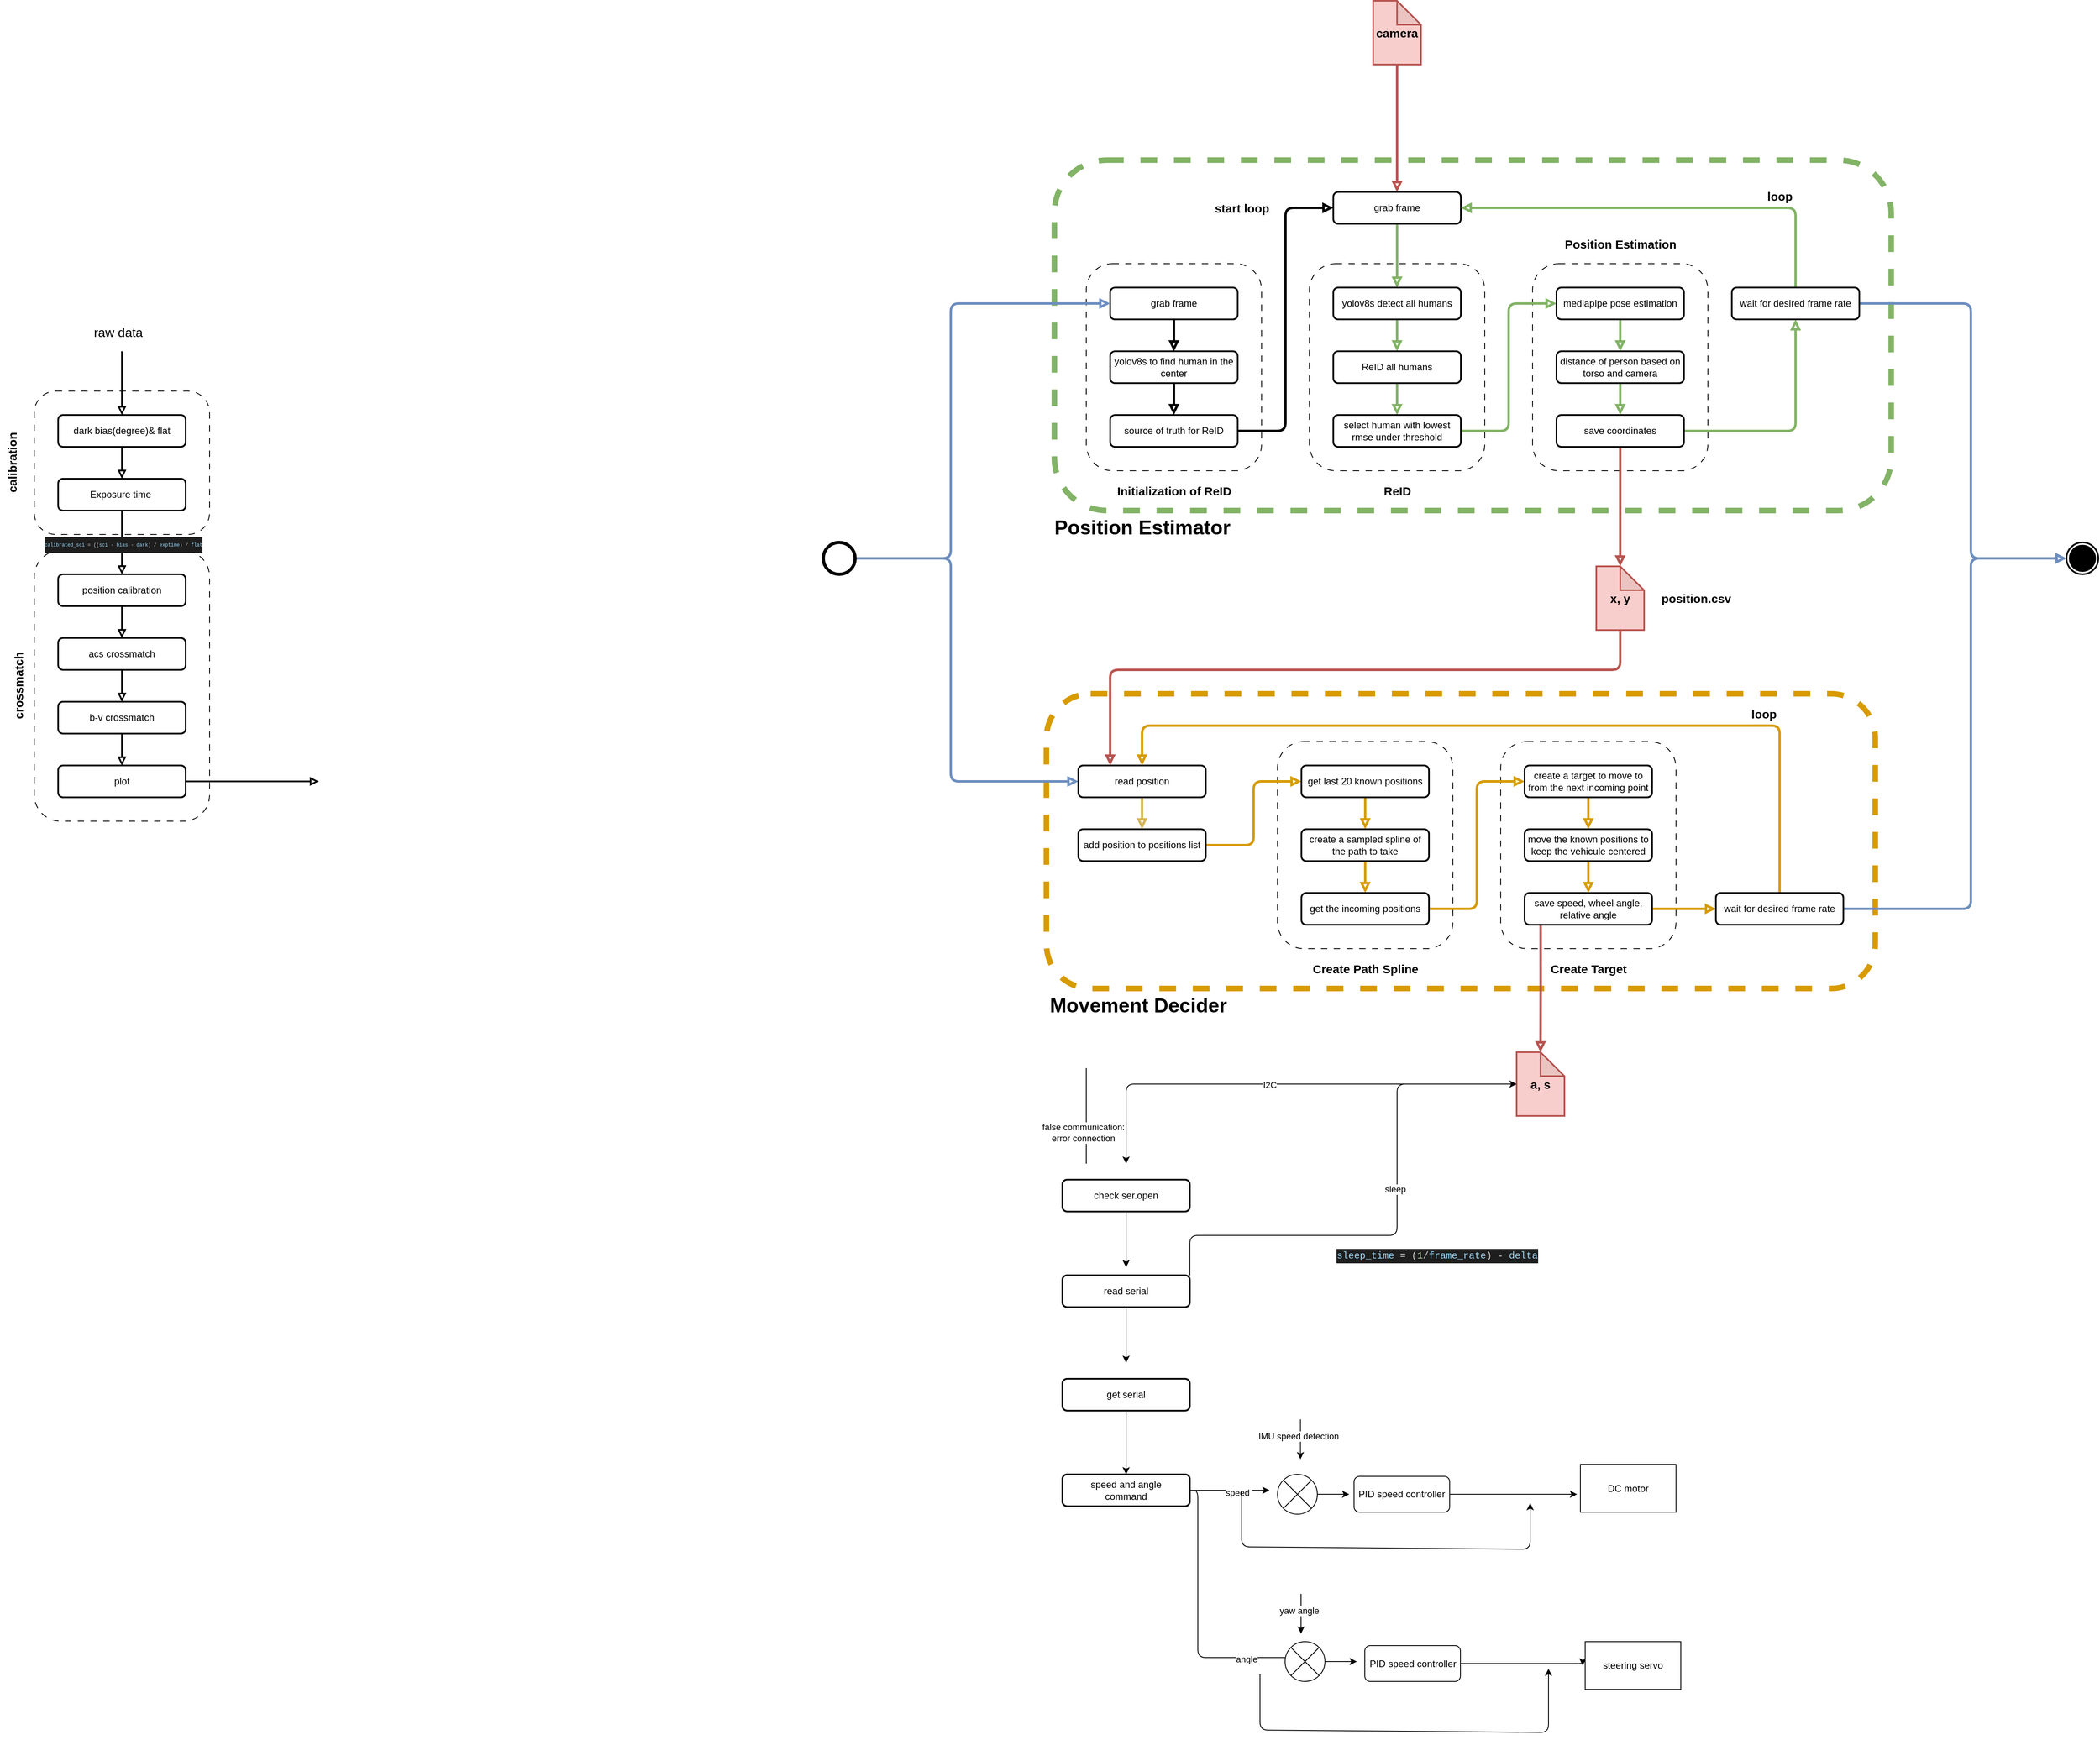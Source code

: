 <mxfile>
    <diagram id="vYnBR3UnJ0ublm0JFDWI" name="Page-1">
        <mxGraphModel dx="1246" dy="1434" grid="0" gridSize="10" guides="1" tooltips="1" connect="1" arrows="1" fold="1" page="0" pageScale="1" pageWidth="2339" pageHeight="3300" math="0" shadow="0">
            <root>
                <mxCell id="0"/>
                <mxCell id="1" parent="0"/>
                <mxCell id="140" value="" style="rounded=1;whiteSpace=wrap;html=1;strokeWidth=7;dashed=1;fillColor=none;strokeColor=#d79b00;perimeterSpacing=0;" parent="1" vertex="1">
                    <mxGeometry x="1400" y="550" width="1040" height="370" as="geometry"/>
                </mxCell>
                <mxCell id="139" value="" style="rounded=1;whiteSpace=wrap;html=1;strokeWidth=1;dashed=1;dashPattern=8 8;fillColor=none;" parent="1" vertex="1">
                    <mxGeometry x="1970" y="610" width="220" height="260" as="geometry"/>
                </mxCell>
                <mxCell id="137" value="" style="rounded=1;whiteSpace=wrap;html=1;strokeWidth=1;dashed=1;dashPattern=8 8;fillColor=none;" parent="1" vertex="1">
                    <mxGeometry x="1690" y="610" width="220" height="260" as="geometry"/>
                </mxCell>
                <mxCell id="99" value="" style="rounded=1;whiteSpace=wrap;html=1;strokeWidth=7;dashed=1;fillColor=none;strokeColor=#82b366;perimeterSpacing=0;" parent="1" vertex="1">
                    <mxGeometry x="1410" y="-120" width="1050" height="440" as="geometry"/>
                </mxCell>
                <mxCell id="93" value="" style="rounded=1;whiteSpace=wrap;html=1;strokeWidth=1;dashed=1;dashPattern=8 8;fillColor=none;" parent="1" vertex="1">
                    <mxGeometry x="2010" y="10" width="220" height="260" as="geometry"/>
                </mxCell>
                <mxCell id="79" value="" style="rounded=1;whiteSpace=wrap;html=1;strokeWidth=1;dashed=1;dashPattern=8 8;fillColor=none;" parent="1" vertex="1">
                    <mxGeometry x="1730" y="10" width="220" height="260" as="geometry"/>
                </mxCell>
                <mxCell id="68" value="" style="rounded=1;whiteSpace=wrap;html=1;strokeWidth=1;dashed=1;dashPattern=8 8;fillColor=none;" parent="1" vertex="1">
                    <mxGeometry x="1450" y="10" width="220" height="260" as="geometry"/>
                </mxCell>
                <mxCell id="21" value="" style="rounded=1;whiteSpace=wrap;html=1;strokeWidth=1;dashed=1;dashPattern=8 8;fillColor=none;" parent="1" vertex="1">
                    <mxGeometry x="130" y="370" width="220" height="340" as="geometry"/>
                </mxCell>
                <mxCell id="25" value="" style="rounded=1;whiteSpace=wrap;html=1;strokeWidth=1;dashed=1;dashPattern=8 8;fillColor=none;" parent="1" vertex="1">
                    <mxGeometry x="130" y="170" width="220" height="180" as="geometry"/>
                </mxCell>
                <mxCell id="9" style="edgeStyle=none;html=1;strokeWidth=2;endArrow=block;endFill=0;" parent="1" source="2" target="8" edge="1">
                    <mxGeometry relative="1" as="geometry"/>
                </mxCell>
                <mxCell id="2" value="dark bias(degree)&amp;amp; flat" style="rounded=1;whiteSpace=wrap;html=1;fillColor=none;strokeWidth=2;" parent="1" vertex="1">
                    <mxGeometry x="160" y="200" width="160" height="40" as="geometry"/>
                </mxCell>
                <mxCell id="7" style="edgeStyle=none;html=1;strokeWidth=2;endArrow=block;endFill=0;" parent="1" target="2" edge="1">
                    <mxGeometry relative="1" as="geometry">
                        <mxPoint x="240.0" y="120" as="sourcePoint"/>
                    </mxGeometry>
                </mxCell>
                <mxCell id="22" style="edgeStyle=none;html=1;strokeWidth=2;endArrow=block;endFill=0;" parent="1" source="8" target="10" edge="1">
                    <mxGeometry relative="1" as="geometry"/>
                </mxCell>
                <mxCell id="8" value="Exposure time&amp;nbsp;" style="rounded=1;whiteSpace=wrap;html=1;fillColor=none;strokeWidth=2;" parent="1" vertex="1">
                    <mxGeometry x="160" y="280" width="160" height="40" as="geometry"/>
                </mxCell>
                <mxCell id="14" style="edgeStyle=none;html=1;strokeWidth=2;endArrow=block;endFill=0;" parent="1" source="10" target="11" edge="1">
                    <mxGeometry relative="1" as="geometry"/>
                </mxCell>
                <mxCell id="10" value="position calibration" style="rounded=1;whiteSpace=wrap;html=1;fillColor=none;strokeWidth=2;" parent="1" vertex="1">
                    <mxGeometry x="160" y="400" width="160" height="40" as="geometry"/>
                </mxCell>
                <mxCell id="15" style="edgeStyle=none;html=1;strokeWidth=2;endArrow=block;endFill=0;" parent="1" source="11" target="12" edge="1">
                    <mxGeometry relative="1" as="geometry"/>
                </mxCell>
                <mxCell id="11" value="acs crossmatch" style="rounded=1;whiteSpace=wrap;html=1;fillColor=none;strokeWidth=2;" parent="1" vertex="1">
                    <mxGeometry x="160" y="480" width="160" height="40" as="geometry"/>
                </mxCell>
                <mxCell id="17" style="edgeStyle=none;html=1;strokeWidth=2;endArrow=block;endFill=0;" parent="1" source="12" target="16" edge="1">
                    <mxGeometry relative="1" as="geometry"/>
                </mxCell>
                <mxCell id="12" value="b-v crossmatch" style="rounded=1;whiteSpace=wrap;html=1;fillColor=none;strokeWidth=2;" parent="1" vertex="1">
                    <mxGeometry x="160" y="560" width="160" height="40" as="geometry"/>
                </mxCell>
                <mxCell id="48" style="edgeStyle=none;html=1;strokeWidth=2;fontSize=15;endArrow=block;endFill=0;exitX=1;exitY=0.5;exitDx=0;exitDy=0;" parent="1" source="16" edge="1">
                    <mxGeometry relative="1" as="geometry">
                        <Array as="points">
                            <mxPoint x="390" y="660"/>
                        </Array>
                        <mxPoint x="487" y="660" as="targetPoint"/>
                    </mxGeometry>
                </mxCell>
                <mxCell id="16" value="plot" style="rounded=1;whiteSpace=wrap;html=1;fillColor=none;strokeWidth=2;" parent="1" vertex="1">
                    <mxGeometry x="160" y="640" width="160" height="40" as="geometry"/>
                </mxCell>
                <mxCell id="26" value="&lt;b&gt;&lt;font style=&quot;font-size: 15px;&quot;&gt;calibration&lt;br&gt;&lt;/font&gt;&lt;/b&gt;" style="text;html=1;align=center;verticalAlign=middle;resizable=0;points=[];autosize=1;strokeColor=none;fillColor=none;dashed=1;dashPattern=8 8;strokeWidth=1;rotation=-90;" parent="1" vertex="1">
                    <mxGeometry x="55" y="245" width="94" height="30" as="geometry"/>
                </mxCell>
                <mxCell id="27" value="&lt;b&gt;&lt;font style=&quot;font-size: 15px;&quot;&gt;crossmatch&lt;br&gt;&lt;/font&gt;&lt;/b&gt;" style="text;html=1;align=center;verticalAlign=middle;resizable=0;points=[];autosize=1;strokeColor=none;fillColor=none;dashed=1;dashPattern=8 8;strokeWidth=1;rotation=-90;" parent="1" vertex="1">
                    <mxGeometry x="59" y="525" width="102" height="30" as="geometry"/>
                </mxCell>
                <mxCell id="66" style="edgeStyle=none;html=1;entryX=0.5;entryY=0;entryDx=0;entryDy=0;endArrow=block;endFill=0;strokeWidth=3;" parent="1" source="61" target="62" edge="1">
                    <mxGeometry relative="1" as="geometry"/>
                </mxCell>
                <mxCell id="61" value="grab frame" style="rounded=1;whiteSpace=wrap;html=1;fillColor=none;strokeWidth=2;" parent="1" vertex="1">
                    <mxGeometry x="1480" y="40" width="160" height="40" as="geometry"/>
                </mxCell>
                <mxCell id="67" style="edgeStyle=elbowEdgeStyle;html=1;strokeWidth=3;endArrow=block;endFill=0;" parent="1" source="62" target="65" edge="1">
                    <mxGeometry relative="1" as="geometry"/>
                </mxCell>
                <mxCell id="62" value="yolov8s to find human in the center" style="rounded=1;whiteSpace=wrap;html=1;fillColor=none;strokeWidth=2;" parent="1" vertex="1">
                    <mxGeometry x="1480" y="120" width="160" height="40" as="geometry"/>
                </mxCell>
                <mxCell id="83" style="edgeStyle=elbowEdgeStyle;html=1;strokeWidth=3;endArrow=block;endFill=0;" parent="1" source="65" target="72" edge="1">
                    <mxGeometry relative="1" as="geometry"/>
                </mxCell>
                <mxCell id="65" value="source of truth for ReID" style="rounded=1;whiteSpace=wrap;html=1;fillColor=none;strokeWidth=2;" parent="1" vertex="1">
                    <mxGeometry x="1480" y="200" width="160" height="40" as="geometry"/>
                </mxCell>
                <mxCell id="104" style="edgeStyle=elbowEdgeStyle;html=1;strokeWidth=3;fontSize=15;endArrow=block;endFill=0;fillColor=#dae8fc;strokeColor=#6c8ebf;" parent="1" source="69" target="61" edge="1">
                    <mxGeometry relative="1" as="geometry">
                        <Array as="points">
                            <mxPoint x="1280" y="220"/>
                        </Array>
                    </mxGeometry>
                </mxCell>
                <mxCell id="126" style="edgeStyle=elbowEdgeStyle;html=1;strokeWidth=3;fontSize=20;endArrow=block;endFill=0;fillColor=#dae8fc;strokeColor=#6c8ebf;" parent="1" source="69" target="111" edge="1">
                    <mxGeometry relative="1" as="geometry">
                        <Array as="points">
                            <mxPoint x="1280" y="520"/>
                        </Array>
                    </mxGeometry>
                </mxCell>
                <mxCell id="69" value="" style="ellipse;strokeWidth=4;fillColor=none;" parent="1" vertex="1">
                    <mxGeometry x="1120" y="360" width="40" height="40" as="geometry"/>
                </mxCell>
                <mxCell id="71" value="&lt;span style=&quot;font-size: 15px;&quot;&gt;&lt;b&gt;Initialization of ReID&lt;/b&gt;&lt;/span&gt;" style="text;html=1;align=center;verticalAlign=middle;resizable=0;points=[];autosize=1;strokeColor=none;fillColor=none;dashed=1;dashPattern=8 8;strokeWidth=1;rotation=0;" parent="1" vertex="1">
                    <mxGeometry x="1475" y="280" width="170" height="30" as="geometry"/>
                </mxCell>
                <mxCell id="74" style="edgeStyle=none;html=1;strokeWidth=3;endArrow=block;endFill=0;fillColor=#d5e8d4;strokeColor=#82b366;" parent="1" source="72" target="73" edge="1">
                    <mxGeometry relative="1" as="geometry"/>
                </mxCell>
                <mxCell id="72" value="grab frame" style="rounded=1;whiteSpace=wrap;html=1;fillColor=none;strokeWidth=2;" parent="1" vertex="1">
                    <mxGeometry x="1760" y="-80" width="160" height="40" as="geometry"/>
                </mxCell>
                <mxCell id="77" style="edgeStyle=none;html=1;strokeWidth=3;endArrow=block;endFill=0;fillColor=#d5e8d4;strokeColor=#82b366;" parent="1" source="73" target="75" edge="1">
                    <mxGeometry relative="1" as="geometry"/>
                </mxCell>
                <mxCell id="73" value="yolov8s detect all humans" style="rounded=1;whiteSpace=wrap;html=1;fillColor=none;strokeWidth=2;" parent="1" vertex="1">
                    <mxGeometry x="1760" y="40" width="160" height="40" as="geometry"/>
                </mxCell>
                <mxCell id="78" style="edgeStyle=none;html=1;strokeWidth=3;endArrow=block;endFill=0;fillColor=#d5e8d4;strokeColor=#82b366;" parent="1" source="75" target="76" edge="1">
                    <mxGeometry relative="1" as="geometry"/>
                </mxCell>
                <mxCell id="75" value="ReID all humans" style="rounded=1;whiteSpace=wrap;html=1;fillColor=none;strokeWidth=2;" parent="1" vertex="1">
                    <mxGeometry x="1760" y="120" width="160" height="40" as="geometry"/>
                </mxCell>
                <mxCell id="85" style="edgeStyle=elbowEdgeStyle;html=1;strokeWidth=3;endArrow=block;endFill=0;fillColor=#d5e8d4;strokeColor=#82b366;" parent="1" source="76" target="84" edge="1">
                    <mxGeometry relative="1" as="geometry"/>
                </mxCell>
                <mxCell id="76" value="select human with lowest rmse under threshold" style="rounded=1;whiteSpace=wrap;html=1;fillColor=none;strokeWidth=2;" parent="1" vertex="1">
                    <mxGeometry x="1760" y="200" width="160" height="40" as="geometry"/>
                </mxCell>
                <mxCell id="81" value="&lt;span style=&quot;font-size: 15px;&quot;&gt;&lt;b&gt;ReID&lt;/b&gt;&lt;/span&gt;" style="text;html=1;align=center;verticalAlign=middle;resizable=0;points=[];autosize=1;strokeColor=none;fillColor=none;dashed=1;dashPattern=8 8;strokeWidth=1;rotation=0;" parent="1" vertex="1">
                    <mxGeometry x="1810" y="280" width="60" height="30" as="geometry"/>
                </mxCell>
                <mxCell id="87" style="edgeStyle=elbowEdgeStyle;html=1;strokeWidth=3;endArrow=block;endFill=0;fillColor=#d5e8d4;strokeColor=#82b366;" parent="1" source="84" target="86" edge="1">
                    <mxGeometry relative="1" as="geometry"/>
                </mxCell>
                <mxCell id="84" value="mediapipe pose estimation" style="rounded=1;whiteSpace=wrap;html=1;fillColor=none;strokeWidth=2;" parent="1" vertex="1">
                    <mxGeometry x="2040" y="40" width="160" height="40" as="geometry"/>
                </mxCell>
                <mxCell id="92" style="edgeStyle=elbowEdgeStyle;html=1;strokeWidth=3;fontSize=15;endArrow=block;endFill=0;fillColor=#d5e8d4;strokeColor=#82b366;" parent="1" source="86" target="88" edge="1">
                    <mxGeometry relative="1" as="geometry"/>
                </mxCell>
                <mxCell id="86" value="distance of person based on torso and camera" style="rounded=1;whiteSpace=wrap;html=1;fillColor=none;strokeWidth=2;" parent="1" vertex="1">
                    <mxGeometry x="2040" y="120" width="160" height="40" as="geometry"/>
                </mxCell>
                <mxCell id="91" style="edgeStyle=elbowEdgeStyle;html=1;strokeWidth=3;fontSize=15;endArrow=block;endFill=0;fillColor=#f8cecc;strokeColor=#b85450;" parent="1" source="88" target="89" edge="1">
                    <mxGeometry relative="1" as="geometry"/>
                </mxCell>
                <mxCell id="107" style="edgeStyle=elbowEdgeStyle;html=1;strokeWidth=3;fontSize=20;endArrow=block;endFill=0;fillColor=#d5e8d4;strokeColor=#82b366;" parent="1" source="88" target="94" edge="1">
                    <mxGeometry relative="1" as="geometry">
                        <Array as="points">
                            <mxPoint x="2340" y="140"/>
                        </Array>
                    </mxGeometry>
                </mxCell>
                <mxCell id="88" value="save coordinates" style="rounded=1;whiteSpace=wrap;html=1;fillColor=none;strokeWidth=2;" parent="1" vertex="1">
                    <mxGeometry x="2040" y="200" width="160" height="40" as="geometry"/>
                </mxCell>
                <mxCell id="129" style="edgeStyle=orthogonalEdgeStyle;html=1;entryX=0.25;entryY=0;entryDx=0;entryDy=0;strokeWidth=3;fontSize=20;endArrow=block;endFill=0;fillColor=#f8cecc;strokeColor=#b85450;" parent="1" source="89" target="111" edge="1">
                    <mxGeometry relative="1" as="geometry">
                        <Array as="points">
                            <mxPoint x="2120" y="520"/>
                            <mxPoint x="1480" y="520"/>
                        </Array>
                    </mxGeometry>
                </mxCell>
                <mxCell id="89" value="&lt;b&gt;&lt;font style=&quot;font-size: 15px;&quot;&gt;x, y&lt;/font&gt;&lt;/b&gt;" style="shape=note;whiteSpace=wrap;html=1;backgroundOutline=1;darkOpacity=0.05;strokeWidth=2;fillColor=#f8cecc;strokeColor=#b85450;" parent="1" vertex="1">
                    <mxGeometry x="2090" y="390" width="60" height="80" as="geometry"/>
                </mxCell>
                <mxCell id="90" value="&lt;span style=&quot;font-size: 15px;&quot;&gt;&lt;b&gt;position.csv&lt;/b&gt;&lt;/span&gt;" style="text;html=1;align=center;verticalAlign=middle;resizable=0;points=[];autosize=1;strokeColor=none;fillColor=none;dashed=1;dashPattern=8 8;strokeWidth=1;rotation=0;" parent="1" vertex="1">
                    <mxGeometry x="2160" y="415" width="110" height="30" as="geometry"/>
                </mxCell>
                <mxCell id="108" style="edgeStyle=elbowEdgeStyle;html=1;strokeWidth=3;fontSize=20;endArrow=block;endFill=0;fillColor=#d5e8d4;strokeColor=#82b366;" parent="1" source="94" target="72" edge="1">
                    <mxGeometry relative="1" as="geometry">
                        <Array as="points">
                            <mxPoint x="2340"/>
                        </Array>
                    </mxGeometry>
                </mxCell>
                <mxCell id="145" style="edgeStyle=orthogonalEdgeStyle;html=1;entryX=0;entryY=0.5;entryDx=0;entryDy=0;strokeWidth=3;fontSize=25;endArrow=block;endFill=0;fillColor=#dae8fc;strokeColor=#6c8ebf;" parent="1" source="94" target="144" edge="1">
                    <mxGeometry relative="1" as="geometry">
                        <Array as="points">
                            <mxPoint x="2560" y="60"/>
                            <mxPoint x="2560" y="380"/>
                        </Array>
                    </mxGeometry>
                </mxCell>
                <mxCell id="94" value="wait for desired frame rate" style="rounded=1;whiteSpace=wrap;html=1;fillColor=none;strokeWidth=2;" parent="1" vertex="1">
                    <mxGeometry x="2260" y="40" width="160" height="40" as="geometry"/>
                </mxCell>
                <mxCell id="97" value="&lt;span style=&quot;font-size: 15px;&quot;&gt;&lt;b&gt;Position Estimation&lt;/b&gt;&lt;/span&gt;" style="text;html=1;align=center;verticalAlign=middle;resizable=0;points=[];autosize=1;strokeColor=none;fillColor=none;dashed=1;dashPattern=8 8;strokeWidth=1;rotation=0;" parent="1" vertex="1">
                    <mxGeometry x="2040" y="-30" width="160" height="30" as="geometry"/>
                </mxCell>
                <mxCell id="98" value="&lt;span style=&quot;font-size: 15px;&quot;&gt;&lt;b&gt;loop&lt;/b&gt;&lt;/span&gt;" style="text;html=1;align=center;verticalAlign=middle;resizable=0;points=[];autosize=1;strokeColor=none;fillColor=none;dashed=1;dashPattern=8 8;strokeWidth=1;rotation=0;" parent="1" vertex="1">
                    <mxGeometry x="2290" y="-90" width="60" height="30" as="geometry"/>
                </mxCell>
                <mxCell id="102" value="&lt;span style=&quot;font-size: 15px;&quot;&gt;&lt;b&gt;start loop&lt;/b&gt;&lt;/span&gt;" style="text;html=1;align=center;verticalAlign=middle;resizable=0;points=[];autosize=1;strokeColor=none;fillColor=none;dashed=1;dashPattern=8 8;strokeWidth=1;rotation=0;" parent="1" vertex="1">
                    <mxGeometry x="1600" y="-75" width="90" height="30" as="geometry"/>
                </mxCell>
                <mxCell id="105" value="&lt;b style=&quot;&quot;&gt;&lt;font style=&quot;font-size: 25px;&quot;&gt;Position Estimator&lt;/font&gt;&lt;/b&gt;" style="text;html=1;align=center;verticalAlign=middle;resizable=0;points=[];autosize=1;strokeColor=none;fillColor=none;dashed=1;dashPattern=8 8;strokeWidth=1;rotation=0;" parent="1" vertex="1">
                    <mxGeometry x="1400" y="320" width="240" height="40" as="geometry"/>
                </mxCell>
                <mxCell id="110" style="edgeStyle=elbowEdgeStyle;html=1;strokeWidth=3;fontSize=20;endArrow=block;endFill=0;fillColor=#f8cecc;strokeColor=#b85450;" parent="1" source="109" target="72" edge="1">
                    <mxGeometry relative="1" as="geometry"/>
                </mxCell>
                <mxCell id="109" value="&lt;b&gt;&lt;font style=&quot;font-size: 15px;&quot;&gt;camera&lt;/font&gt;&lt;/b&gt;" style="shape=note;whiteSpace=wrap;html=1;backgroundOutline=1;darkOpacity=0.05;strokeWidth=2;fillColor=#f8cecc;strokeColor=#b85450;" parent="1" vertex="1">
                    <mxGeometry x="1810" y="-320" width="60" height="80" as="geometry"/>
                </mxCell>
                <mxCell id="130" style="edgeStyle=orthogonalEdgeStyle;html=1;entryX=0;entryY=0.5;entryDx=0;entryDy=0;strokeWidth=3;fontSize=20;endArrow=block;endFill=0;exitX=1;exitY=0.5;exitDx=0;exitDy=0;fillColor=#ffe6cc;strokeColor=#d79b00;" parent="1" source="131" target="112" edge="1">
                    <mxGeometry relative="1" as="geometry"/>
                </mxCell>
                <mxCell id="136" style="edgeStyle=orthogonalEdgeStyle;html=1;strokeWidth=3;fontSize=20;endArrow=block;endFill=0;fillColor=#fff2cc;strokeColor=#d6b656;" parent="1" source="111" target="131" edge="1">
                    <mxGeometry relative="1" as="geometry"/>
                </mxCell>
                <mxCell id="111" value="read position" style="rounded=1;whiteSpace=wrap;html=1;fillColor=none;strokeWidth=2;" parent="1" vertex="1">
                    <mxGeometry x="1440" y="640" width="160" height="40" as="geometry"/>
                </mxCell>
                <mxCell id="120" style="edgeStyle=elbowEdgeStyle;html=1;strokeWidth=3;fontSize=20;endArrow=block;endFill=0;fillColor=#ffe6cc;strokeColor=#d79b00;" parent="1" source="112" target="114" edge="1">
                    <mxGeometry relative="1" as="geometry"/>
                </mxCell>
                <mxCell id="112" value="get last 20 known positions" style="rounded=1;whiteSpace=wrap;html=1;fillColor=none;strokeWidth=2;" parent="1" vertex="1">
                    <mxGeometry x="1720" y="640" width="160" height="40" as="geometry"/>
                </mxCell>
                <mxCell id="121" style="edgeStyle=elbowEdgeStyle;html=1;strokeWidth=3;fontSize=20;endArrow=block;endFill=0;fillColor=#ffe6cc;strokeColor=#d79b00;" parent="1" source="114" target="115" edge="1">
                    <mxGeometry relative="1" as="geometry"/>
                </mxCell>
                <mxCell id="114" value="create a sampled spline of the path to take" style="rounded=1;whiteSpace=wrap;html=1;fillColor=none;strokeWidth=2;" parent="1" vertex="1">
                    <mxGeometry x="1720" y="720" width="160" height="40" as="geometry"/>
                </mxCell>
                <mxCell id="122" style="edgeStyle=elbowEdgeStyle;html=1;strokeWidth=3;fontSize=20;endArrow=block;endFill=0;fillColor=#ffe6cc;strokeColor=#d79b00;" parent="1" source="115" target="116" edge="1">
                    <mxGeometry relative="1" as="geometry"/>
                </mxCell>
                <mxCell id="115" value="get the incoming positions" style="rounded=1;whiteSpace=wrap;html=1;fillColor=none;strokeWidth=2;" parent="1" vertex="1">
                    <mxGeometry x="1720" y="800" width="160" height="40" as="geometry"/>
                </mxCell>
                <mxCell id="123" style="edgeStyle=elbowEdgeStyle;html=1;strokeWidth=3;fontSize=20;endArrow=block;endFill=0;fillColor=#ffe6cc;strokeColor=#d79b00;" parent="1" source="116" target="118" edge="1">
                    <mxGeometry relative="1" as="geometry"/>
                </mxCell>
                <mxCell id="116" value="create a target to move to from the next incoming point" style="rounded=1;whiteSpace=wrap;html=1;fillColor=none;strokeWidth=2;" parent="1" vertex="1">
                    <mxGeometry x="2000" y="640" width="160" height="40" as="geometry"/>
                </mxCell>
                <mxCell id="125" style="edgeStyle=elbowEdgeStyle;html=1;strokeWidth=3;fontSize=20;endArrow=block;endFill=0;fillColor=#ffe6cc;strokeColor=#d79b00;" parent="1" source="117" target="119" edge="1">
                    <mxGeometry relative="1" as="geometry"/>
                </mxCell>
                <mxCell id="148" style="edgeStyle=orthogonalEdgeStyle;html=1;strokeWidth=3;fontSize=25;endArrow=block;endFill=0;exitX=0.126;exitY=1.004;exitDx=0;exitDy=0;exitPerimeter=0;fillColor=#f8cecc;strokeColor=#b85450;" parent="1" source="117" target="147" edge="1">
                    <mxGeometry relative="1" as="geometry"/>
                </mxCell>
                <mxCell id="117" value="save speed, wheel angle, relative angle" style="rounded=1;whiteSpace=wrap;html=1;fillColor=none;strokeWidth=2;" parent="1" vertex="1">
                    <mxGeometry x="2000" y="800" width="160" height="40" as="geometry"/>
                </mxCell>
                <mxCell id="124" style="edgeStyle=elbowEdgeStyle;html=1;strokeWidth=3;fontSize=20;endArrow=block;endFill=0;fillColor=#ffe6cc;strokeColor=#d79b00;" parent="1" source="118" target="117" edge="1">
                    <mxGeometry relative="1" as="geometry"/>
                </mxCell>
                <mxCell id="118" value="move the known positions to keep the vehicule centered" style="rounded=1;whiteSpace=wrap;html=1;fillColor=none;strokeWidth=2;" parent="1" vertex="1">
                    <mxGeometry x="2000" y="720" width="160" height="40" as="geometry"/>
                </mxCell>
                <mxCell id="132" style="edgeStyle=orthogonalEdgeStyle;html=1;strokeWidth=3;fontSize=20;endArrow=block;endFill=0;fillColor=#ffe6cc;strokeColor=#d79b00;entryX=0.5;entryY=0;entryDx=0;entryDy=0;" parent="1" source="119" target="111" edge="1">
                    <mxGeometry relative="1" as="geometry">
                        <mxPoint x="1560" y="640" as="targetPoint"/>
                        <Array as="points">
                            <mxPoint x="2320" y="590"/>
                            <mxPoint x="1520" y="590"/>
                        </Array>
                    </mxGeometry>
                </mxCell>
                <mxCell id="146" style="edgeStyle=orthogonalEdgeStyle;html=1;entryX=0;entryY=0.5;entryDx=0;entryDy=0;strokeWidth=3;fontSize=25;endArrow=block;endFill=0;fillColor=#dae8fc;strokeColor=#6c8ebf;" parent="1" source="119" target="144" edge="1">
                    <mxGeometry relative="1" as="geometry">
                        <Array as="points">
                            <mxPoint x="2560" y="820"/>
                            <mxPoint x="2560" y="380"/>
                        </Array>
                    </mxGeometry>
                </mxCell>
                <mxCell id="119" value="wait for desired frame rate" style="rounded=1;whiteSpace=wrap;html=1;fillColor=none;strokeWidth=2;" parent="1" vertex="1">
                    <mxGeometry x="2240" y="800" width="160" height="40" as="geometry"/>
                </mxCell>
                <mxCell id="131" value="add position to positions list" style="rounded=1;whiteSpace=wrap;html=1;fillColor=none;strokeWidth=2;" parent="1" vertex="1">
                    <mxGeometry x="1440" y="720" width="160" height="40" as="geometry"/>
                </mxCell>
                <mxCell id="133" value="&lt;span style=&quot;font-size: 15px;&quot;&gt;&lt;b&gt;loop&lt;/b&gt;&lt;/span&gt;" style="text;html=1;align=center;verticalAlign=middle;resizable=0;points=[];autosize=1;strokeColor=none;fillColor=none;dashed=1;dashPattern=8 8;strokeWidth=1;rotation=0;" parent="1" vertex="1">
                    <mxGeometry x="2270" y="560" width="60" height="30" as="geometry"/>
                </mxCell>
                <mxCell id="138" value="&lt;span style=&quot;font-size: 15px;&quot;&gt;&lt;b&gt;Create Path Spline&lt;/b&gt;&lt;/span&gt;" style="text;html=1;align=center;verticalAlign=middle;resizable=0;points=[];autosize=1;strokeColor=none;fillColor=none;dashed=1;dashPattern=8 8;strokeWidth=1;rotation=0;" parent="1" vertex="1">
                    <mxGeometry x="1720" y="880" width="160" height="30" as="geometry"/>
                </mxCell>
                <mxCell id="141" value="&lt;span style=&quot;font-size: 15px;&quot;&gt;&lt;b&gt;Create Target&lt;/b&gt;&lt;/span&gt;" style="text;html=1;align=center;verticalAlign=middle;resizable=0;points=[];autosize=1;strokeColor=none;fillColor=none;dashed=1;dashPattern=8 8;strokeWidth=1;rotation=0;" parent="1" vertex="1">
                    <mxGeometry x="2020" y="880" width="120" height="30" as="geometry"/>
                </mxCell>
                <mxCell id="142" value="&lt;b style=&quot;&quot;&gt;&lt;font style=&quot;font-size: 25px;&quot;&gt;Movement Decider&lt;/font&gt;&lt;/b&gt;" style="text;html=1;align=center;verticalAlign=middle;resizable=0;points=[];autosize=1;strokeColor=none;fillColor=none;dashed=1;dashPattern=8 8;strokeWidth=1;rotation=0;" parent="1" vertex="1">
                    <mxGeometry x="1390" y="920" width="250" height="40" as="geometry"/>
                </mxCell>
                <mxCell id="144" value="" style="ellipse;html=1;shape=endState;fillColor=strokeColor;strokeWidth=2;" parent="1" vertex="1">
                    <mxGeometry x="2680" y="360" width="40" height="40" as="geometry"/>
                </mxCell>
                <mxCell id="147" value="&lt;b&gt;&lt;font style=&quot;font-size: 15px;&quot;&gt;a, s&lt;/font&gt;&lt;/b&gt;" style="shape=note;whiteSpace=wrap;html=1;backgroundOutline=1;darkOpacity=0.05;strokeWidth=2;fillColor=#f8cecc;strokeColor=#b85450;" parent="1" vertex="1">
                    <mxGeometry x="1990" y="1000" width="60" height="80" as="geometry"/>
                </mxCell>
                <mxCell id="168" style="edgeStyle=none;html=1;" parent="1" edge="1">
                    <mxGeometry relative="1" as="geometry">
                        <mxPoint x="1500" y="1140" as="targetPoint"/>
                        <mxPoint x="1970" y="1040" as="sourcePoint"/>
                        <Array as="points">
                            <mxPoint x="1500" y="1040"/>
                            <mxPoint x="1500" y="1090"/>
                        </Array>
                    </mxGeometry>
                </mxCell>
                <mxCell id="169" value="I2C" style="edgeLabel;html=1;align=center;verticalAlign=middle;resizable=0;points=[];" parent="168" vertex="1" connectable="0">
                    <mxGeometry x="0.063" y="1" relative="1" as="geometry">
                        <mxPoint x="13" as="offset"/>
                    </mxGeometry>
                </mxCell>
                <mxCell id="170" style="edgeStyle=none;html=1;" parent="1" source="172" edge="1">
                    <mxGeometry relative="1" as="geometry">
                        <mxPoint x="1500" y="1270" as="targetPoint"/>
                    </mxGeometry>
                </mxCell>
                <mxCell id="172" value="check ser.open" style="rounded=1;whiteSpace=wrap;html=1;fillColor=none;strokeWidth=2;" parent="1" vertex="1">
                    <mxGeometry x="1420" y="1160" width="160" height="40" as="geometry"/>
                </mxCell>
                <mxCell id="177" style="edgeStyle=orthogonalEdgeStyle;html=1;" parent="1" source="175" edge="1">
                    <mxGeometry relative="1" as="geometry">
                        <mxPoint x="1500" y="1390" as="targetPoint"/>
                    </mxGeometry>
                </mxCell>
                <mxCell id="182" style="edgeStyle=orthogonalEdgeStyle;html=1;exitX=1;exitY=0;exitDx=0;exitDy=0;" parent="1" source="175" target="147" edge="1">
                    <mxGeometry relative="1" as="geometry">
                        <Array as="points">
                            <mxPoint x="1580" y="1230"/>
                            <mxPoint x="1840" y="1230"/>
                            <mxPoint x="1840" y="1040"/>
                        </Array>
                    </mxGeometry>
                </mxCell>
                <mxCell id="183" value="sleep&amp;nbsp;" style="edgeLabel;html=1;align=center;verticalAlign=middle;resizable=0;points=[];" parent="182" vertex="1" connectable="0">
                    <mxGeometry x="0.1" y="-1" relative="1" as="geometry">
                        <mxPoint x="-2" y="-11" as="offset"/>
                    </mxGeometry>
                </mxCell>
                <mxCell id="175" value="read serial" style="rounded=1;whiteSpace=wrap;html=1;fillColor=none;strokeWidth=2;" parent="1" vertex="1">
                    <mxGeometry x="1420" y="1280" width="160" height="40" as="geometry"/>
                </mxCell>
                <mxCell id="184" value="&lt;div style=&quot;color: rgb(212, 212, 212); background-color: rgb(30, 30, 30); font-family: Menlo, Monaco, &amp;quot;Courier New&amp;quot;, monospace; line-height: 18px;&quot;&gt;&lt;span style=&quot;color: #9cdcfe;&quot;&gt;sleep_time&lt;/span&gt; = (&lt;span style=&quot;color: #b5cea8;&quot;&gt;1&lt;/span&gt;/&lt;span style=&quot;color: #9cdcfe;&quot;&gt;frame_rate&lt;/span&gt;) - &lt;span style=&quot;color: #9cdcfe;&quot;&gt;delta&lt;/span&gt;&lt;/div&gt;" style="text;html=1;align=center;verticalAlign=middle;resizable=0;points=[];autosize=1;strokeColor=none;fillColor=none;" parent="1" vertex="1">
                    <mxGeometry x="1750" y="1240" width="280" height="30" as="geometry"/>
                </mxCell>
                <mxCell id="187" style="edgeStyle=orthogonalEdgeStyle;html=1;" parent="1" source="185" target="186" edge="1">
                    <mxGeometry relative="1" as="geometry"/>
                </mxCell>
                <mxCell id="185" value="get serial" style="rounded=1;whiteSpace=wrap;html=1;fillColor=none;strokeWidth=2;" parent="1" vertex="1">
                    <mxGeometry x="1420" y="1410" width="160" height="40" as="geometry"/>
                </mxCell>
                <mxCell id="189" style="edgeStyle=orthogonalEdgeStyle;html=1;" parent="1" source="186" edge="1">
                    <mxGeometry relative="1" as="geometry">
                        <mxPoint x="1680" y="1550" as="targetPoint"/>
                    </mxGeometry>
                </mxCell>
                <mxCell id="191" value="speed&amp;nbsp;" style="edgeLabel;html=1;align=center;verticalAlign=middle;resizable=0;points=[];" parent="189" vertex="1" connectable="0">
                    <mxGeometry x="0.22" y="-2" relative="1" as="geometry">
                        <mxPoint as="offset"/>
                    </mxGeometry>
                </mxCell>
                <mxCell id="192" style="edgeStyle=orthogonalEdgeStyle;html=1;exitX=1;exitY=0.5;exitDx=0;exitDy=0;" parent="1" source="186" edge="1">
                    <mxGeometry relative="1" as="geometry">
                        <mxPoint x="1710" y="1760" as="targetPoint"/>
                        <Array as="points">
                            <mxPoint x="1590" y="1550"/>
                            <mxPoint x="1590" y="1760"/>
                            <mxPoint x="1670" y="1760"/>
                        </Array>
                    </mxGeometry>
                </mxCell>
                <mxCell id="186" value="speed and angle&lt;br&gt;command" style="whiteSpace=wrap;html=1;fillColor=none;rounded=1;strokeWidth=2;" parent="1" vertex="1">
                    <mxGeometry x="1420" y="1530" width="160" height="40" as="geometry"/>
                </mxCell>
                <mxCell id="197" style="edgeStyle=orthogonalEdgeStyle;html=1;" parent="1" source="194" edge="1">
                    <mxGeometry relative="1" as="geometry">
                        <mxPoint x="1780" y="1555" as="targetPoint"/>
                    </mxGeometry>
                </mxCell>
                <mxCell id="194" value="" style="shape=sumEllipse;perimeter=ellipsePerimeter;whiteSpace=wrap;html=1;backgroundOutline=1;" parent="1" vertex="1">
                    <mxGeometry x="1690" y="1530" width="50" height="50" as="geometry"/>
                </mxCell>
                <mxCell id="195" value="" style="edgeStyle=none;orthogonalLoop=1;jettySize=auto;html=1;" parent="1" edge="1">
                    <mxGeometry width="100" relative="1" as="geometry">
                        <mxPoint x="1718.75" y="1461" as="sourcePoint"/>
                        <mxPoint x="1718.75" y="1511" as="targetPoint"/>
                        <Array as="points"/>
                    </mxGeometry>
                </mxCell>
                <mxCell id="196" value="IMU speed detection" style="edgeLabel;html=1;align=center;verticalAlign=middle;resizable=0;points=[];" parent="195" vertex="1" connectable="0">
                    <mxGeometry x="-0.155" y="-3" relative="1" as="geometry">
                        <mxPoint as="offset"/>
                    </mxGeometry>
                </mxCell>
                <mxCell id="227" style="edgeStyle=orthogonalEdgeStyle;html=1;" parent="1" source="198" edge="1">
                    <mxGeometry relative="1" as="geometry">
                        <mxPoint x="2065.875" y="1555" as="targetPoint"/>
                    </mxGeometry>
                </mxCell>
                <mxCell id="198" value="PID speed controller" style="rounded=1;whiteSpace=wrap;html=1;" parent="1" vertex="1">
                    <mxGeometry x="1786" y="1532.5" width="120" height="45" as="geometry"/>
                </mxCell>
                <mxCell id="199" value="" style="edgeStyle=none;orthogonalLoop=1;jettySize=auto;html=1;" parent="1" edge="1">
                    <mxGeometry width="100" relative="1" as="geometry">
                        <mxPoint x="1645" y="1551" as="sourcePoint"/>
                        <mxPoint x="2007" y="1566" as="targetPoint"/>
                        <Array as="points">
                            <mxPoint x="1645" y="1621"/>
                            <mxPoint x="2007" y="1624"/>
                        </Array>
                    </mxGeometry>
                </mxCell>
                <mxCell id="201" value="DC motor" style="whiteSpace=wrap;html=1;" parent="1" vertex="1">
                    <mxGeometry x="2070" y="1517.5" width="120" height="60" as="geometry"/>
                </mxCell>
                <mxCell id="212" value="angle" style="edgeLabel;html=1;align=center;verticalAlign=middle;resizable=0;points=[];" parent="1" vertex="1" connectable="0">
                    <mxGeometry x="1650.5" y="1762" as="geometry"/>
                </mxCell>
                <mxCell id="213" style="edgeStyle=orthogonalEdgeStyle;html=1;" parent="1" source="214" edge="1">
                    <mxGeometry relative="1" as="geometry">
                        <mxPoint x="1789.5" y="1765" as="targetPoint"/>
                    </mxGeometry>
                </mxCell>
                <mxCell id="214" value="" style="shape=sumEllipse;perimeter=ellipsePerimeter;whiteSpace=wrap;html=1;backgroundOutline=1;" parent="1" vertex="1">
                    <mxGeometry x="1699.5" y="1740" width="50" height="50" as="geometry"/>
                </mxCell>
                <mxCell id="215" value="" style="edgeStyle=none;orthogonalLoop=1;jettySize=auto;html=1;" parent="1" edge="1">
                    <mxGeometry width="100" relative="1" as="geometry">
                        <mxPoint x="1719.5" y="1680" as="sourcePoint"/>
                        <mxPoint x="1719.5" y="1730" as="targetPoint"/>
                        <Array as="points"/>
                    </mxGeometry>
                </mxCell>
                <mxCell id="216" value="yaw angle" style="edgeLabel;html=1;align=center;verticalAlign=middle;resizable=0;points=[];" parent="215" vertex="1" connectable="0">
                    <mxGeometry x="-0.155" y="-3" relative="1" as="geometry">
                        <mxPoint as="offset"/>
                    </mxGeometry>
                </mxCell>
                <mxCell id="217" style="edgeStyle=orthogonalEdgeStyle;html=1;" parent="1" source="218" edge="1">
                    <mxGeometry relative="1" as="geometry">
                        <mxPoint x="2073" y="1770" as="targetPoint"/>
                        <Array as="points">
                            <mxPoint x="2073" y="1767"/>
                        </Array>
                    </mxGeometry>
                </mxCell>
                <mxCell id="218" value="PID speed controller" style="rounded=1;whiteSpace=wrap;html=1;" parent="1" vertex="1">
                    <mxGeometry x="1799.5" y="1745" width="120" height="45" as="geometry"/>
                </mxCell>
                <mxCell id="220" value="steering servo" style="whiteSpace=wrap;html=1;" parent="1" vertex="1">
                    <mxGeometry x="2076" y="1740" width="120" height="60" as="geometry"/>
                </mxCell>
                <mxCell id="222" value="" style="edgeStyle=none;html=1;endArrow=none;" parent="1" edge="1">
                    <mxGeometry relative="1" as="geometry">
                        <mxPoint x="1450" y="1020" as="targetPoint"/>
                        <mxPoint x="1450" y="1140" as="sourcePoint"/>
                    </mxGeometry>
                </mxCell>
                <mxCell id="223" value="false communication:&lt;br&gt;error connection" style="edgeLabel;html=1;align=center;verticalAlign=middle;resizable=0;points=[];" parent="222" vertex="1" connectable="0">
                    <mxGeometry x="-0.338" y="-2" relative="1" as="geometry">
                        <mxPoint x="-6" as="offset"/>
                    </mxGeometry>
                </mxCell>
                <mxCell id="228" value="" style="edgeStyle=none;orthogonalLoop=1;jettySize=auto;html=1;" parent="1" edge="1">
                    <mxGeometry width="100" relative="1" as="geometry">
                        <mxPoint x="1668" y="1781" as="sourcePoint"/>
                        <mxPoint x="2030" y="1774" as="targetPoint"/>
                        <Array as="points">
                            <mxPoint x="1668" y="1851"/>
                            <mxPoint x="2030" y="1854"/>
                        </Array>
                    </mxGeometry>
                </mxCell>
                <mxCell id="229" value="&lt;div style=&quot;color: rgb(212, 212, 212); background-color: rgb(30, 30, 30); font-family: Menlo, Monaco, &amp;quot;Courier New&amp;quot;, monospace; font-weight: normal; line-height: 18px;&quot;&gt;&lt;div style=&quot;&quot;&gt;&lt;font style=&quot;font-size: 6px;&quot;&gt;&lt;span style=&quot;color: rgb(156, 220, 254);&quot;&gt;calibrated_sci&lt;/span&gt;&lt;span style=&quot;color: rgb(212, 212, 212);&quot;&gt; = ((&lt;/span&gt;&lt;span style=&quot;color: rgb(156, 220, 254);&quot;&gt;sci&lt;/span&gt;&lt;span style=&quot;color: rgb(212, 212, 212);&quot;&gt; - &lt;/span&gt;&lt;span style=&quot;color: rgb(156, 220, 254);&quot;&gt;bias&lt;/span&gt;&lt;span style=&quot;color: rgb(212, 212, 212);&quot;&gt; - &lt;/span&gt;&lt;span style=&quot;color: rgb(156, 220, 254);&quot;&gt;dark&lt;/span&gt;&lt;span style=&quot;color: rgb(212, 212, 212);&quot;&gt;) / &lt;/span&gt;&lt;span style=&quot;color: rgb(156, 220, 254);&quot;&gt;exptime&lt;/span&gt;&lt;span style=&quot;color: rgb(212, 212, 212);&quot;&gt;) / &lt;/span&gt;&lt;span style=&quot;color: rgb(156, 220, 254);&quot;&gt;flat&lt;/span&gt;&lt;/font&gt;&lt;span style=&quot;font-size: 12px; color: rgb(212, 212, 212);&quot;&gt;  &lt;/span&gt;&lt;/div&gt;&lt;/div&gt;" style="text;whiteSpace=wrap;html=1;" vertex="1" parent="1">
                    <mxGeometry x="141" y="346" width="425" height="40" as="geometry"/>
                </mxCell>
                <mxCell id="230" value="&lt;font size=&quot;3&quot;&gt;raw data&lt;/font&gt;" style="text;html=1;align=center;verticalAlign=middle;resizable=0;points=[];autosize=1;strokeColor=none;fillColor=none;fontSize=6;" vertex="1" parent="1">
                    <mxGeometry x="195" y="80" width="79" height="31" as="geometry"/>
                </mxCell>
            </root>
        </mxGraphModel>
    </diagram>
</mxfile>